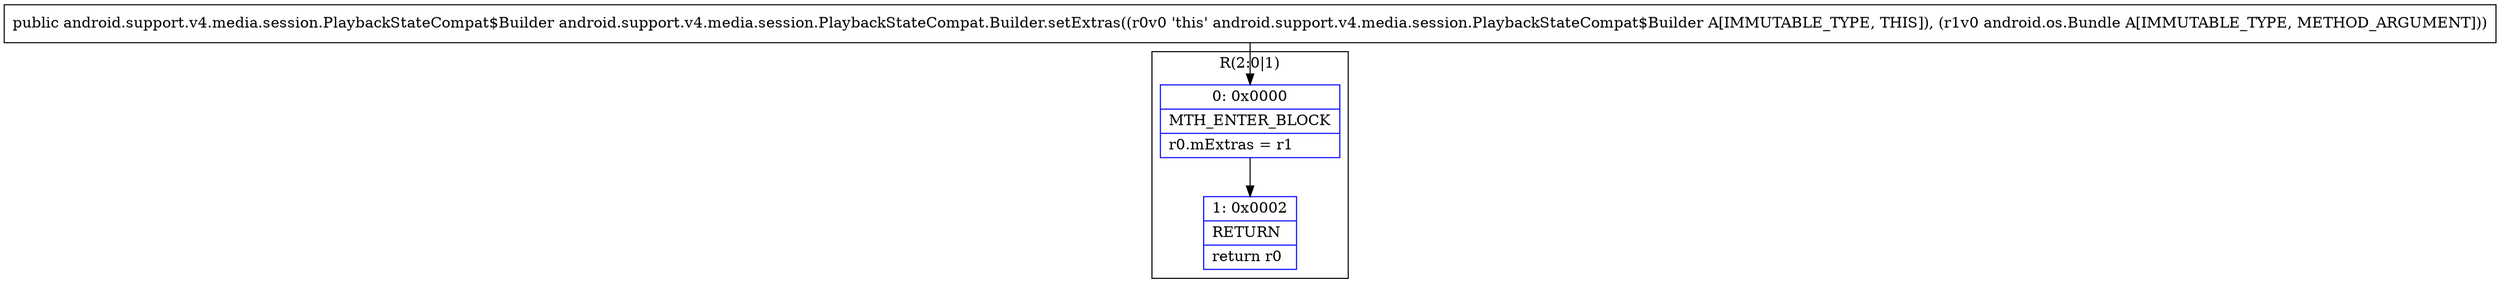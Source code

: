 digraph "CFG forandroid.support.v4.media.session.PlaybackStateCompat.Builder.setExtras(Landroid\/os\/Bundle;)Landroid\/support\/v4\/media\/session\/PlaybackStateCompat$Builder;" {
subgraph cluster_Region_1687214559 {
label = "R(2:0|1)";
node [shape=record,color=blue];
Node_0 [shape=record,label="{0\:\ 0x0000|MTH_ENTER_BLOCK\l|r0.mExtras = r1\l}"];
Node_1 [shape=record,label="{1\:\ 0x0002|RETURN\l|return r0\l}"];
}
MethodNode[shape=record,label="{public android.support.v4.media.session.PlaybackStateCompat$Builder android.support.v4.media.session.PlaybackStateCompat.Builder.setExtras((r0v0 'this' android.support.v4.media.session.PlaybackStateCompat$Builder A[IMMUTABLE_TYPE, THIS]), (r1v0 android.os.Bundle A[IMMUTABLE_TYPE, METHOD_ARGUMENT])) }"];
MethodNode -> Node_0;
Node_0 -> Node_1;
}

